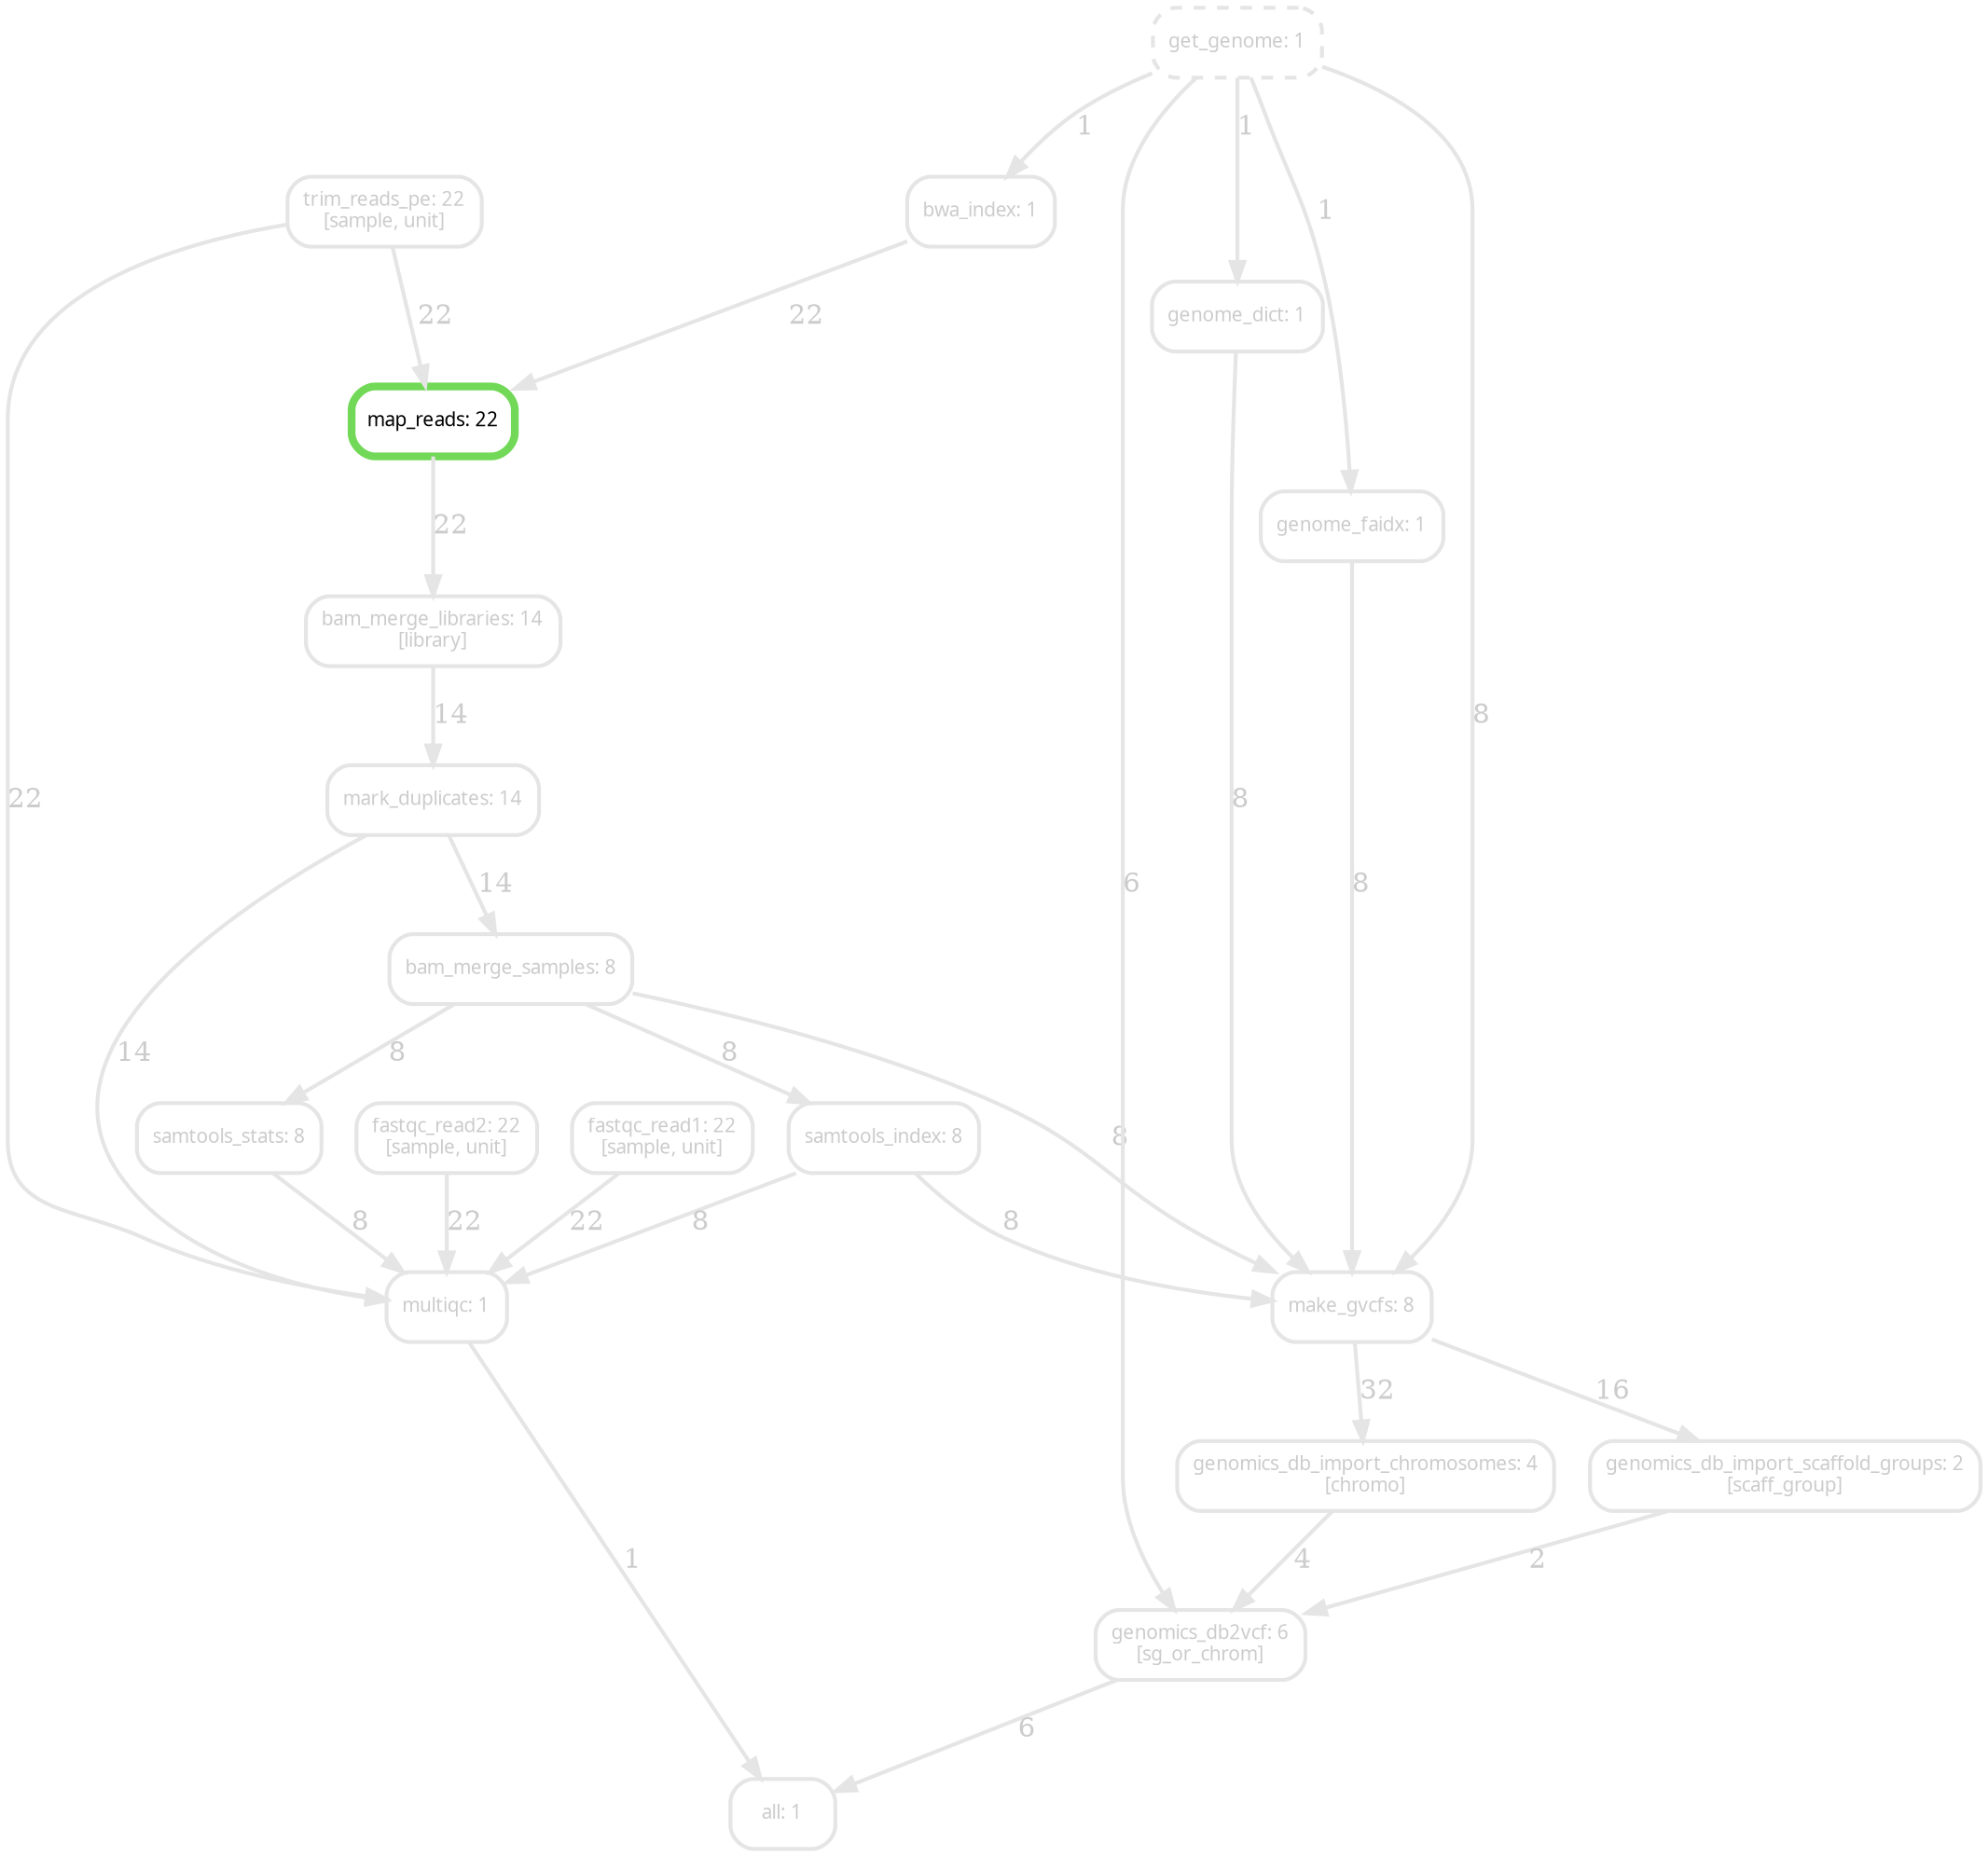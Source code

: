 digraph snakemake_dag {
    graph[bgcolor=white, margin=0];
    node[shape=box, style=rounded, fontname=sans,  color="gray90",  fontcolor="gray80",  fontsize=10, penwidth=2];
    edge[penwidth=2, color="gray90", fontcolor="gray80"];
    1[label = "bam_merge_libraries: 14\n[library]", style="rounded"];
    2[label = "bam_merge_samples: 8", style="rounded"];
    3[label = "bwa_index: 1", style="rounded"];
    4[label = "fastqc_read1: 22\n[sample, unit]", style="rounded"];
    5[label = "fastqc_read2: 22\n[sample, unit]", style="rounded"];
    6[label = "genome_dict: 1", style="rounded"];
    7[label = "genome_faidx: 1", style="rounded"];
    8[label = "genomics_db_import_chromosomes: 4\n[chromo]", style="rounded"];
    9[label = "genomics_db_import_scaffold_groups: 2\n[scaff_group]", style="rounded"];
    10[label = "genomics_db2vcf: 6\n[sg_or_chrom]", style="rounded"];
    11[label = "get_genome: 1", style="rounded,dashed"];
    12[label = "make_gvcfs: 8", style="rounded"];
    13[label = "map_reads: 22", color = "0.30 0.6 0.85", style="rounded", fontcolor="black", penwidth=4];
    14[label = "mark_duplicates: 14", style="rounded"];
    15[label = "multiqc: 1", style="rounded"];
    16[label = "samtools_index: 8", style="rounded"];
    17[label = "samtools_stats: 8", style="rounded"];
    18[label = "trim_reads_pe: 22\n[sample, unit]", style="rounded"];
    19[label = "all: 1", style="rounded"];
    1 -> 14 [label = "14"];
    2 -> 12 [label = "8"];
    2 -> 16 [label = "8"];
    2 -> 17 [label = "8"];
    3 -> 13 [label = "22"];
    4 -> 15 [label = "22"];
    5 -> 15 [label = "22"];
    6 -> 12 [label = "8"];
    7 -> 12 [label = "8"];
    8 -> 10 [label = "4"];
    9 -> 10 [label = "2"];
    10 -> 19 [label = "6"];
    11 -> 3 [label = "1"];
    11 -> 6 [label = "1"];
    11 -> 7 [label = "1"];
    11 -> 10 [label = "6"];
    11 -> 12 [label = "8"];
    12 -> 8 [label = "32"];
    12 -> 9 [label = "16"];
    13 -> 1 [label = "22"];
    14 -> 2 [label = "14"];
    14 -> 15 [label = "14"];
    15 -> 19 [label = "1"];
    16 -> 12 [label = "8"];
    16 -> 15 [label = "8"];
    17 -> 15 [label = "8"];
    18 -> 13 [label = "22"];
    18 -> 15 [label = "22"];
}
